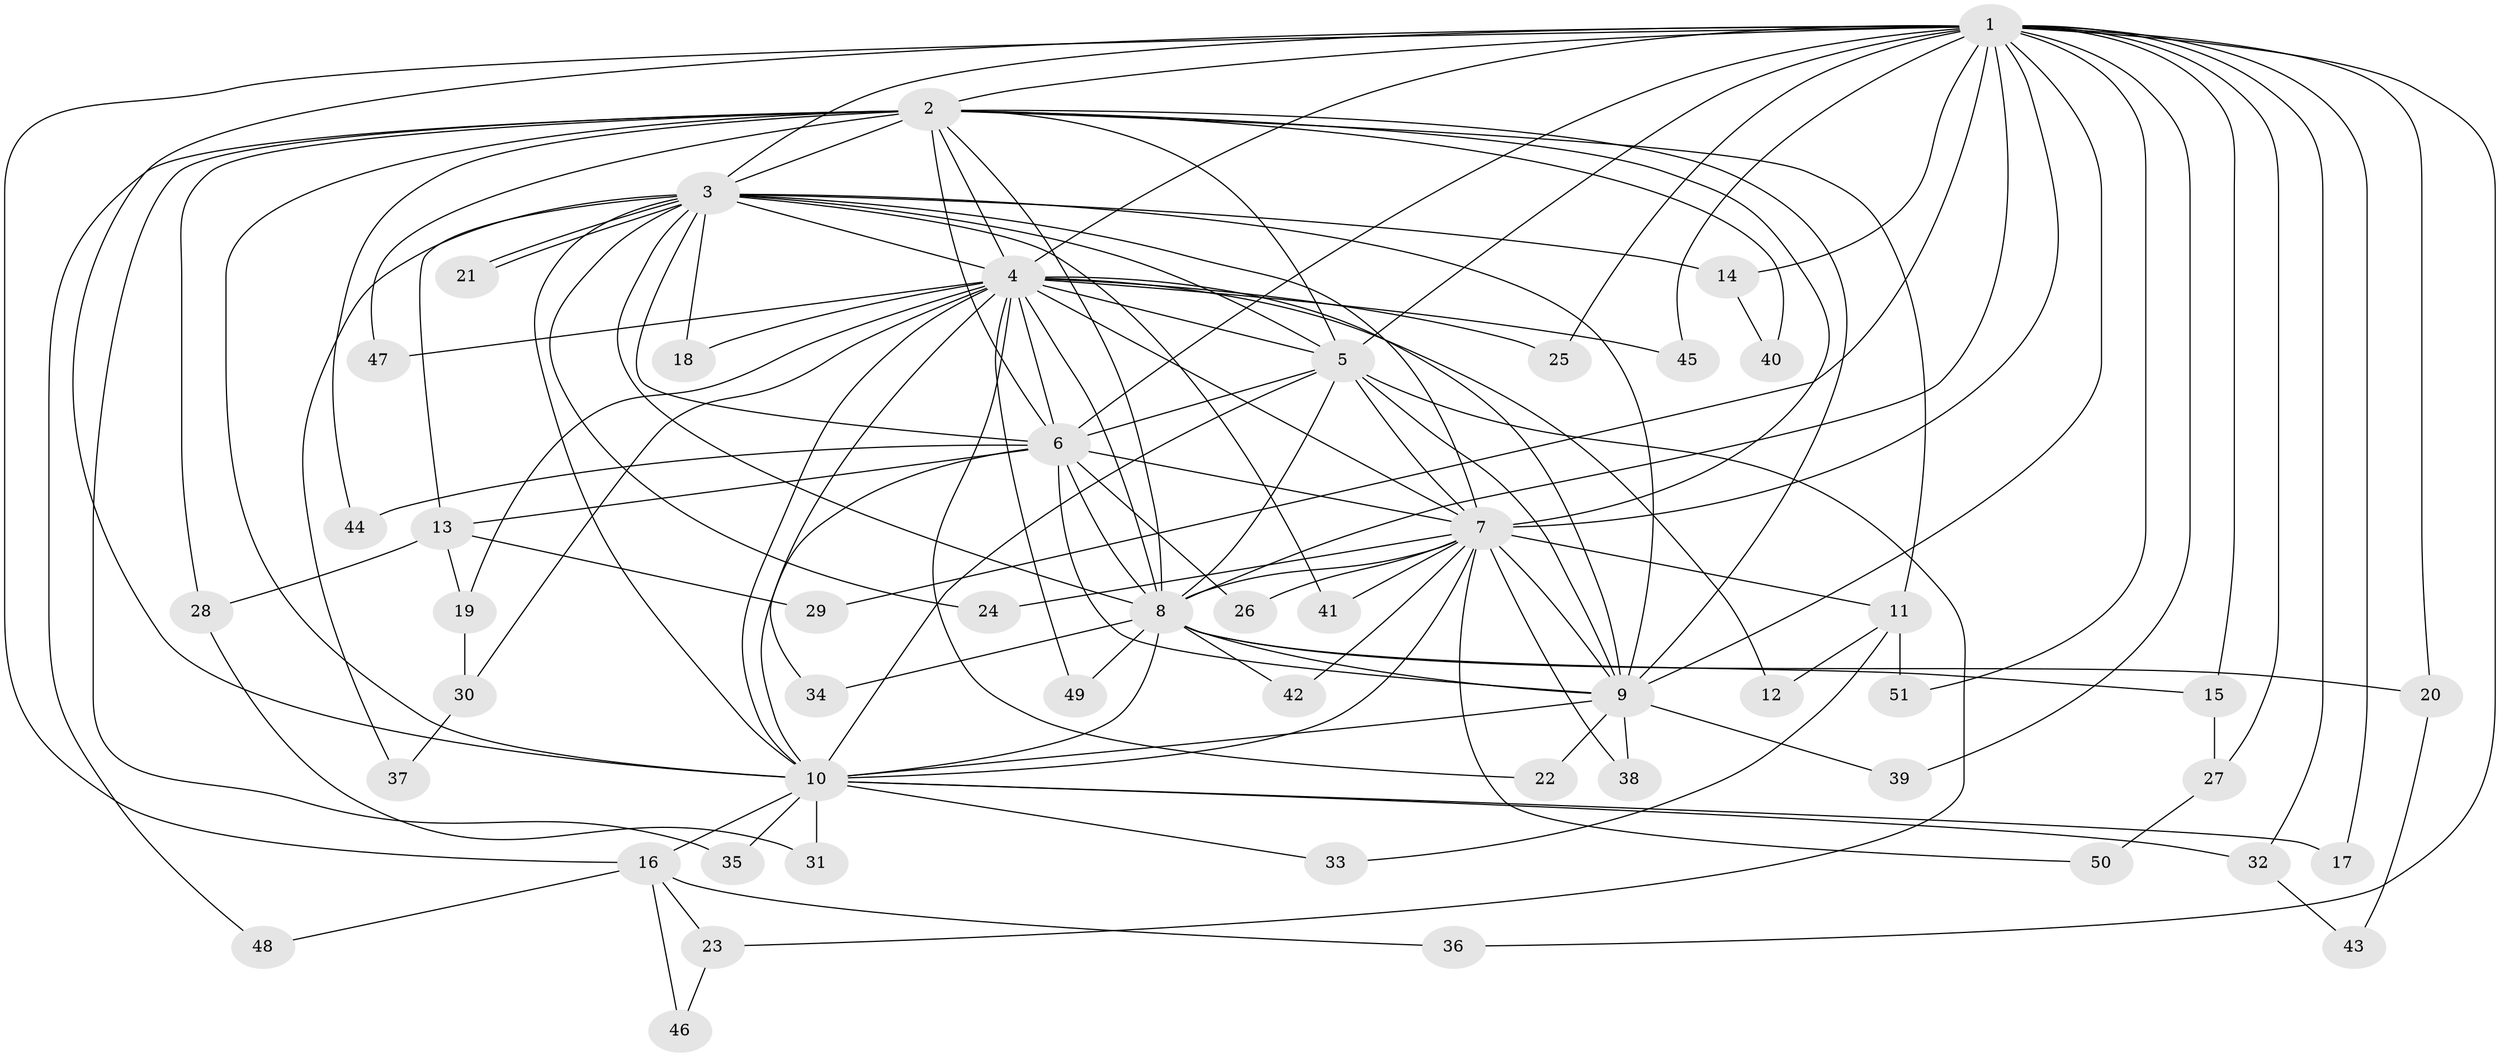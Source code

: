 // coarse degree distribution, {23: 0.02631578947368421, 18: 0.02631578947368421, 15: 0.02631578947368421, 7: 0.02631578947368421, 14: 0.02631578947368421, 8: 0.02631578947368421, 12: 0.02631578947368421, 4: 0.05263157894736842, 2: 0.5263157894736842, 3: 0.18421052631578946, 5: 0.02631578947368421, 1: 0.02631578947368421}
// Generated by graph-tools (version 1.1) at 2025/23/03/03/25 07:23:40]
// undirected, 51 vertices, 127 edges
graph export_dot {
graph [start="1"]
  node [color=gray90,style=filled];
  1;
  2;
  3;
  4;
  5;
  6;
  7;
  8;
  9;
  10;
  11;
  12;
  13;
  14;
  15;
  16;
  17;
  18;
  19;
  20;
  21;
  22;
  23;
  24;
  25;
  26;
  27;
  28;
  29;
  30;
  31;
  32;
  33;
  34;
  35;
  36;
  37;
  38;
  39;
  40;
  41;
  42;
  43;
  44;
  45;
  46;
  47;
  48;
  49;
  50;
  51;
  1 -- 2;
  1 -- 3;
  1 -- 4;
  1 -- 5;
  1 -- 6;
  1 -- 7;
  1 -- 8;
  1 -- 9;
  1 -- 10;
  1 -- 14;
  1 -- 15;
  1 -- 16;
  1 -- 17;
  1 -- 20;
  1 -- 25;
  1 -- 27;
  1 -- 29;
  1 -- 32;
  1 -- 36;
  1 -- 39;
  1 -- 45;
  1 -- 51;
  2 -- 3;
  2 -- 4;
  2 -- 5;
  2 -- 6;
  2 -- 7;
  2 -- 8;
  2 -- 9;
  2 -- 10;
  2 -- 11;
  2 -- 28;
  2 -- 35;
  2 -- 40;
  2 -- 44;
  2 -- 47;
  2 -- 48;
  3 -- 4;
  3 -- 5;
  3 -- 6;
  3 -- 7;
  3 -- 8;
  3 -- 9;
  3 -- 10;
  3 -- 13;
  3 -- 14;
  3 -- 18;
  3 -- 21;
  3 -- 21;
  3 -- 24;
  3 -- 37;
  3 -- 41;
  4 -- 5;
  4 -- 6;
  4 -- 7;
  4 -- 8;
  4 -- 9;
  4 -- 10;
  4 -- 12;
  4 -- 18;
  4 -- 19;
  4 -- 22;
  4 -- 25;
  4 -- 30;
  4 -- 34;
  4 -- 45;
  4 -- 47;
  4 -- 49;
  5 -- 6;
  5 -- 7;
  5 -- 8;
  5 -- 9;
  5 -- 10;
  5 -- 23;
  6 -- 7;
  6 -- 8;
  6 -- 9;
  6 -- 10;
  6 -- 13;
  6 -- 26;
  6 -- 44;
  7 -- 8;
  7 -- 9;
  7 -- 10;
  7 -- 11;
  7 -- 24;
  7 -- 26;
  7 -- 38;
  7 -- 41;
  7 -- 42;
  7 -- 50;
  8 -- 9;
  8 -- 10;
  8 -- 15;
  8 -- 20;
  8 -- 34;
  8 -- 42;
  8 -- 49;
  9 -- 10;
  9 -- 22;
  9 -- 38;
  9 -- 39;
  10 -- 16;
  10 -- 17;
  10 -- 31;
  10 -- 32;
  10 -- 33;
  10 -- 35;
  11 -- 12;
  11 -- 33;
  11 -- 51;
  13 -- 19;
  13 -- 28;
  13 -- 29;
  14 -- 40;
  15 -- 27;
  16 -- 23;
  16 -- 36;
  16 -- 46;
  16 -- 48;
  19 -- 30;
  20 -- 43;
  23 -- 46;
  27 -- 50;
  28 -- 31;
  30 -- 37;
  32 -- 43;
}
